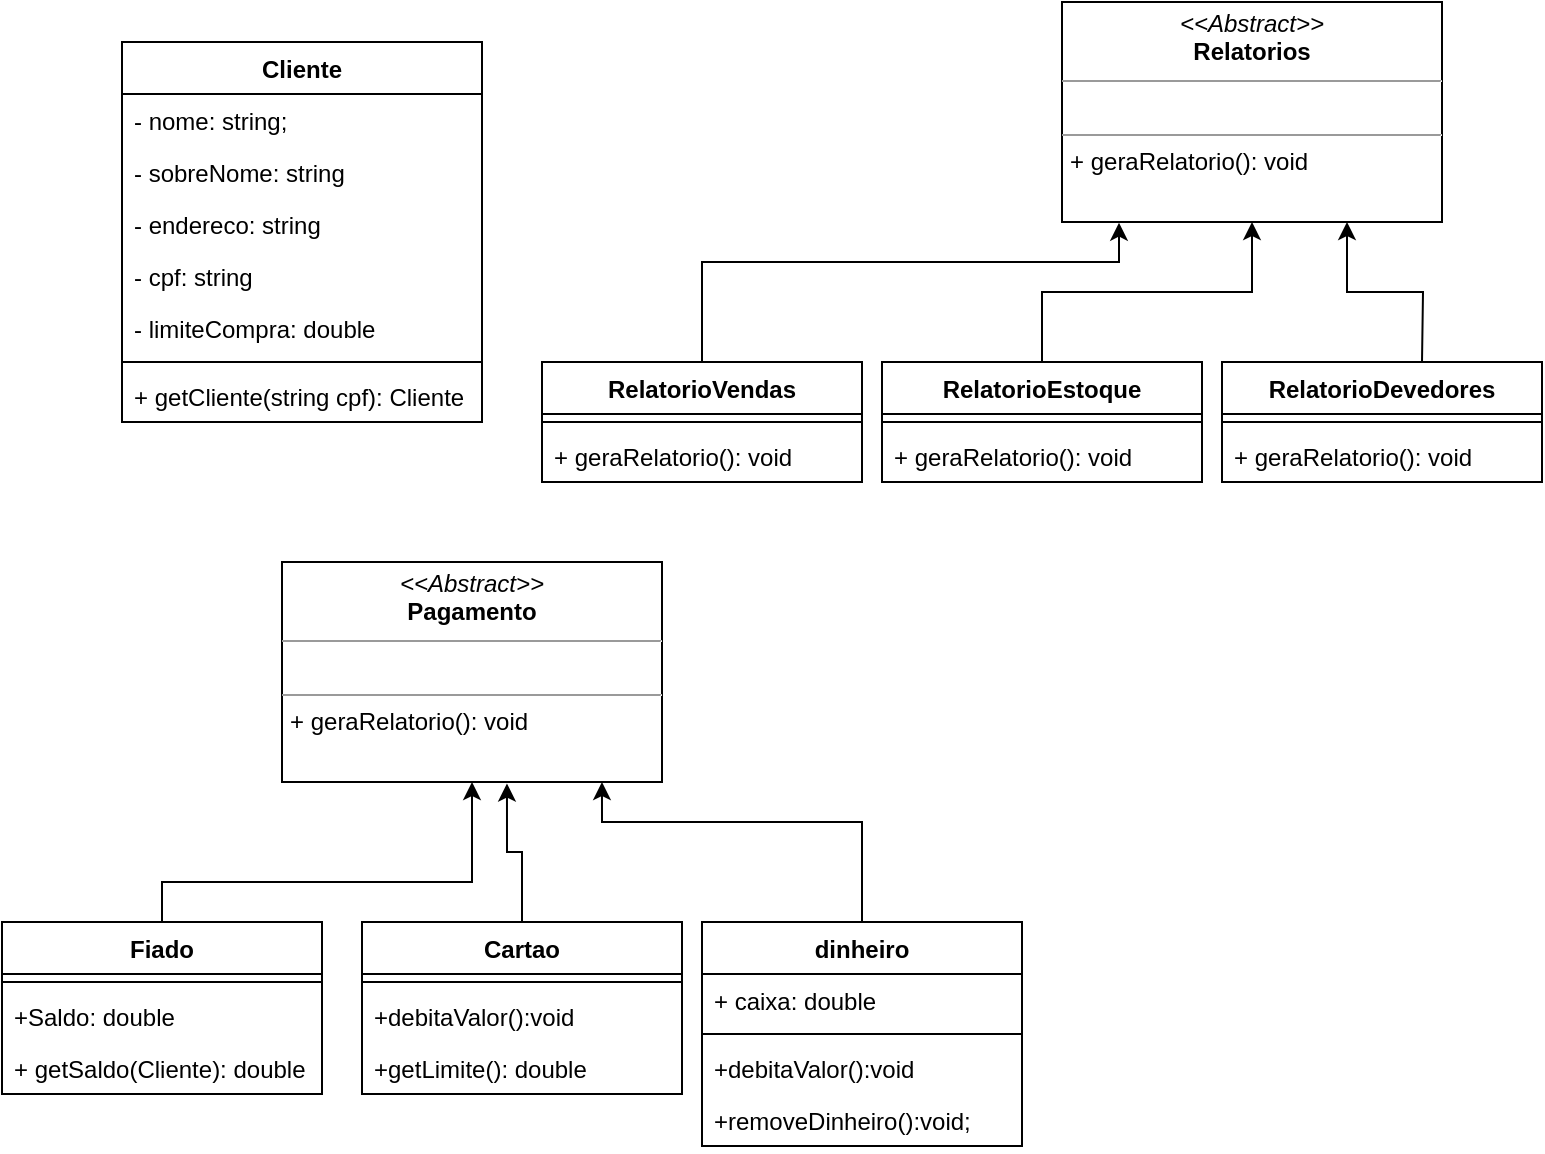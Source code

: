 <mxfile version="13.9.2" type="github">
  <diagram id="7c5LWkBbJ1xlI4VNdV-U" name="Page-1">
    <mxGraphModel dx="1088" dy="591" grid="1" gridSize="10" guides="1" tooltips="1" connect="1" arrows="1" fold="1" page="1" pageScale="1" pageWidth="827" pageHeight="1169" math="0" shadow="0">
      <root>
        <mxCell id="0" />
        <mxCell id="1" parent="0" />
        <mxCell id="uCO61I7Kqta0Dm2Uan-q-63" value="Cliente" style="swimlane;fontStyle=1;align=center;verticalAlign=top;childLayout=stackLayout;horizontal=1;startSize=26;horizontalStack=0;resizeParent=1;resizeParentMax=0;resizeLast=0;collapsible=1;marginBottom=0;" parent="1" vertex="1">
          <mxGeometry x="100" y="80" width="180" height="190" as="geometry">
            <mxRectangle x="80" y="-60" width="70" height="26" as="alternateBounds" />
          </mxGeometry>
        </mxCell>
        <mxCell id="uCO61I7Kqta0Dm2Uan-q-64" value="- nome: string;" style="text;strokeColor=none;fillColor=none;align=left;verticalAlign=top;spacingLeft=4;spacingRight=4;overflow=hidden;rotatable=0;points=[[0,0.5],[1,0.5]];portConstraint=eastwest;" parent="uCO61I7Kqta0Dm2Uan-q-63" vertex="1">
          <mxGeometry y="26" width="180" height="26" as="geometry" />
        </mxCell>
        <mxCell id="uCO61I7Kqta0Dm2Uan-q-69" value="- sobreNome: string" style="text;strokeColor=none;fillColor=none;align=left;verticalAlign=top;spacingLeft=4;spacingRight=4;overflow=hidden;rotatable=0;points=[[0,0.5],[1,0.5]];portConstraint=eastwest;" parent="uCO61I7Kqta0Dm2Uan-q-63" vertex="1">
          <mxGeometry y="52" width="180" height="26" as="geometry" />
        </mxCell>
        <mxCell id="uCO61I7Kqta0Dm2Uan-q-68" value="- endereco: string" style="text;strokeColor=none;fillColor=none;align=left;verticalAlign=top;spacingLeft=4;spacingRight=4;overflow=hidden;rotatable=0;points=[[0,0.5],[1,0.5]];portConstraint=eastwest;" parent="uCO61I7Kqta0Dm2Uan-q-63" vertex="1">
          <mxGeometry y="78" width="180" height="26" as="geometry" />
        </mxCell>
        <mxCell id="uCO61I7Kqta0Dm2Uan-q-70" value="- cpf: string" style="text;strokeColor=none;fillColor=none;align=left;verticalAlign=top;spacingLeft=4;spacingRight=4;overflow=hidden;rotatable=0;points=[[0,0.5],[1,0.5]];portConstraint=eastwest;" parent="uCO61I7Kqta0Dm2Uan-q-63" vertex="1">
          <mxGeometry y="104" width="180" height="26" as="geometry" />
        </mxCell>
        <mxCell id="uCO61I7Kqta0Dm2Uan-q-71" value="- limiteCompra: double" style="text;strokeColor=none;fillColor=none;align=left;verticalAlign=top;spacingLeft=4;spacingRight=4;overflow=hidden;rotatable=0;points=[[0,0.5],[1,0.5]];portConstraint=eastwest;" parent="uCO61I7Kqta0Dm2Uan-q-63" vertex="1">
          <mxGeometry y="130" width="180" height="26" as="geometry" />
        </mxCell>
        <mxCell id="uCO61I7Kqta0Dm2Uan-q-65" value="" style="line;strokeWidth=1;fillColor=none;align=left;verticalAlign=middle;spacingTop=-1;spacingLeft=3;spacingRight=3;rotatable=0;labelPosition=right;points=[];portConstraint=eastwest;" parent="uCO61I7Kqta0Dm2Uan-q-63" vertex="1">
          <mxGeometry y="156" width="180" height="8" as="geometry" />
        </mxCell>
        <mxCell id="uCO61I7Kqta0Dm2Uan-q-66" value="+ getCliente(string cpf): Cliente" style="text;strokeColor=none;fillColor=none;align=left;verticalAlign=top;spacingLeft=4;spacingRight=4;overflow=hidden;rotatable=0;points=[[0,0.5],[1,0.5]];portConstraint=eastwest;" parent="uCO61I7Kqta0Dm2Uan-q-63" vertex="1">
          <mxGeometry y="164" width="180" height="26" as="geometry" />
        </mxCell>
        <mxCell id="AiuDJ55Vt_C-Ha3ap3RQ-9" style="edgeStyle=orthogonalEdgeStyle;rounded=0;orthogonalLoop=1;jettySize=auto;html=1;entryX=0.5;entryY=1;entryDx=0;entryDy=0;" edge="1" parent="1" target="AiuDJ55Vt_C-Ha3ap3RQ-8">
          <mxGeometry relative="1" as="geometry">
            <mxPoint x="120" y="520" as="sourcePoint" />
            <Array as="points">
              <mxPoint x="120" y="500" />
              <mxPoint x="275" y="500" />
            </Array>
          </mxGeometry>
        </mxCell>
        <mxCell id="uCO61I7Kqta0Dm2Uan-q-73" value="Fiado" style="swimlane;fontStyle=1;align=center;verticalAlign=top;childLayout=stackLayout;horizontal=1;startSize=26;horizontalStack=0;resizeParent=1;resizeParentMax=0;resizeLast=0;collapsible=1;marginBottom=0;" parent="1" vertex="1">
          <mxGeometry x="40" y="520" width="160" height="86" as="geometry">
            <mxRectangle x="360" y="-60" width="60" height="26" as="alternateBounds" />
          </mxGeometry>
        </mxCell>
        <mxCell id="uCO61I7Kqta0Dm2Uan-q-75" value="" style="line;strokeWidth=1;fillColor=none;align=left;verticalAlign=middle;spacingTop=-1;spacingLeft=3;spacingRight=3;rotatable=0;labelPosition=right;points=[];portConstraint=eastwest;" parent="uCO61I7Kqta0Dm2Uan-q-73" vertex="1">
          <mxGeometry y="26" width="160" height="8" as="geometry" />
        </mxCell>
        <mxCell id="uCO61I7Kqta0Dm2Uan-q-74" value="+Saldo: double" style="text;strokeColor=none;fillColor=none;align=left;verticalAlign=top;spacingLeft=4;spacingRight=4;overflow=hidden;rotatable=0;points=[[0,0.5],[1,0.5]];portConstraint=eastwest;" parent="uCO61I7Kqta0Dm2Uan-q-73" vertex="1">
          <mxGeometry y="34" width="160" height="26" as="geometry" />
        </mxCell>
        <mxCell id="uCO61I7Kqta0Dm2Uan-q-76" value="+ getSaldo(Cliente): double" style="text;strokeColor=none;fillColor=none;align=left;verticalAlign=top;spacingLeft=4;spacingRight=4;overflow=hidden;rotatable=0;points=[[0,0.5],[1,0.5]];portConstraint=eastwest;" parent="uCO61I7Kqta0Dm2Uan-q-73" vertex="1">
          <mxGeometry y="60" width="160" height="26" as="geometry" />
        </mxCell>
        <mxCell id="uCO61I7Kqta0Dm2Uan-q-81" value="&lt;p style=&quot;margin: 0px ; margin-top: 4px ; text-align: center&quot;&gt;&lt;i&gt;&amp;lt;&amp;lt;Abstract&amp;gt;&amp;gt;&lt;/i&gt;&lt;br&gt;&lt;b&gt;Relatorios&lt;/b&gt;&lt;/p&gt;&lt;hr size=&quot;1&quot;&gt;&lt;p style=&quot;margin: 0px ; margin-left: 4px&quot;&gt;&lt;br&gt;&lt;/p&gt;&lt;hr size=&quot;1&quot;&gt;&lt;p style=&quot;margin: 0px ; margin-left: 4px&quot;&gt;+ geraRelatorio(): void&lt;br&gt;&lt;br&gt;&lt;/p&gt;" style="verticalAlign=top;align=left;overflow=fill;fontSize=12;fontFamily=Helvetica;html=1;" parent="1" vertex="1">
          <mxGeometry x="570" y="60" width="190" height="110" as="geometry" />
        </mxCell>
        <mxCell id="AiuDJ55Vt_C-Ha3ap3RQ-5" style="edgeStyle=orthogonalEdgeStyle;rounded=0;orthogonalLoop=1;jettySize=auto;html=1;entryX=0.75;entryY=1;entryDx=0;entryDy=0;" edge="1" parent="1" target="uCO61I7Kqta0Dm2Uan-q-81">
          <mxGeometry relative="1" as="geometry">
            <mxPoint x="750" y="240" as="sourcePoint" />
          </mxGeometry>
        </mxCell>
        <mxCell id="uCO61I7Kqta0Dm2Uan-q-82" value="RelatorioDevedores" style="swimlane;fontStyle=1;align=center;verticalAlign=top;childLayout=stackLayout;horizontal=1;startSize=26;horizontalStack=0;resizeParent=1;resizeParentMax=0;resizeLast=0;collapsible=1;marginBottom=0;" parent="1" vertex="1">
          <mxGeometry x="650" y="240" width="160" height="60" as="geometry" />
        </mxCell>
        <mxCell id="uCO61I7Kqta0Dm2Uan-q-84" value="" style="line;strokeWidth=1;fillColor=none;align=left;verticalAlign=middle;spacingTop=-1;spacingLeft=3;spacingRight=3;rotatable=0;labelPosition=right;points=[];portConstraint=eastwest;" parent="uCO61I7Kqta0Dm2Uan-q-82" vertex="1">
          <mxGeometry y="26" width="160" height="8" as="geometry" />
        </mxCell>
        <mxCell id="uCO61I7Kqta0Dm2Uan-q-85" value="+ geraRelatorio(): void" style="text;strokeColor=none;fillColor=none;align=left;verticalAlign=top;spacingLeft=4;spacingRight=4;overflow=hidden;rotatable=0;points=[[0,0.5],[1,0.5]];portConstraint=eastwest;" parent="uCO61I7Kqta0Dm2Uan-q-82" vertex="1">
          <mxGeometry y="34" width="160" height="26" as="geometry" />
        </mxCell>
        <mxCell id="AiuDJ55Vt_C-Ha3ap3RQ-6" style="edgeStyle=orthogonalEdgeStyle;rounded=0;orthogonalLoop=1;jettySize=auto;html=1;entryX=0.5;entryY=1;entryDx=0;entryDy=0;" edge="1" parent="1" source="uCO61I7Kqta0Dm2Uan-q-86" target="uCO61I7Kqta0Dm2Uan-q-81">
          <mxGeometry relative="1" as="geometry" />
        </mxCell>
        <mxCell id="uCO61I7Kqta0Dm2Uan-q-86" value="RelatorioEstoque" style="swimlane;fontStyle=1;align=center;verticalAlign=top;childLayout=stackLayout;horizontal=1;startSize=26;horizontalStack=0;resizeParent=1;resizeParentMax=0;resizeLast=0;collapsible=1;marginBottom=0;" parent="1" vertex="1">
          <mxGeometry x="480" y="240" width="160" height="60" as="geometry" />
        </mxCell>
        <mxCell id="uCO61I7Kqta0Dm2Uan-q-88" value="" style="line;strokeWidth=1;fillColor=none;align=left;verticalAlign=middle;spacingTop=-1;spacingLeft=3;spacingRight=3;rotatable=0;labelPosition=right;points=[];portConstraint=eastwest;" parent="uCO61I7Kqta0Dm2Uan-q-86" vertex="1">
          <mxGeometry y="26" width="160" height="8" as="geometry" />
        </mxCell>
        <mxCell id="uCO61I7Kqta0Dm2Uan-q-89" value="+ geraRelatorio(): void" style="text;strokeColor=none;fillColor=none;align=left;verticalAlign=top;spacingLeft=4;spacingRight=4;overflow=hidden;rotatable=0;points=[[0,0.5],[1,0.5]];portConstraint=eastwest;" parent="uCO61I7Kqta0Dm2Uan-q-86" vertex="1">
          <mxGeometry y="34" width="160" height="26" as="geometry" />
        </mxCell>
        <mxCell id="AiuDJ55Vt_C-Ha3ap3RQ-7" style="edgeStyle=orthogonalEdgeStyle;rounded=0;orthogonalLoop=1;jettySize=auto;html=1;entryX=0.15;entryY=1.003;entryDx=0;entryDy=0;entryPerimeter=0;" edge="1" parent="1" source="AiuDJ55Vt_C-Ha3ap3RQ-1" target="uCO61I7Kqta0Dm2Uan-q-81">
          <mxGeometry relative="1" as="geometry">
            <Array as="points">
              <mxPoint x="390" y="190" />
              <mxPoint x="598" y="190" />
            </Array>
          </mxGeometry>
        </mxCell>
        <mxCell id="AiuDJ55Vt_C-Ha3ap3RQ-1" value="RelatorioVendas" style="swimlane;fontStyle=1;align=center;verticalAlign=top;childLayout=stackLayout;horizontal=1;startSize=26;horizontalStack=0;resizeParent=1;resizeParentMax=0;resizeLast=0;collapsible=1;marginBottom=0;" vertex="1" parent="1">
          <mxGeometry x="310" y="240" width="160" height="60" as="geometry" />
        </mxCell>
        <mxCell id="AiuDJ55Vt_C-Ha3ap3RQ-3" value="" style="line;strokeWidth=1;fillColor=none;align=left;verticalAlign=middle;spacingTop=-1;spacingLeft=3;spacingRight=3;rotatable=0;labelPosition=right;points=[];portConstraint=eastwest;" vertex="1" parent="AiuDJ55Vt_C-Ha3ap3RQ-1">
          <mxGeometry y="26" width="160" height="8" as="geometry" />
        </mxCell>
        <mxCell id="AiuDJ55Vt_C-Ha3ap3RQ-4" value="+ geraRelatorio(): void" style="text;strokeColor=none;fillColor=none;align=left;verticalAlign=top;spacingLeft=4;spacingRight=4;overflow=hidden;rotatable=0;points=[[0,0.5],[1,0.5]];portConstraint=eastwest;" vertex="1" parent="AiuDJ55Vt_C-Ha3ap3RQ-1">
          <mxGeometry y="34" width="160" height="26" as="geometry" />
        </mxCell>
        <mxCell id="AiuDJ55Vt_C-Ha3ap3RQ-8" value="&lt;p style=&quot;margin: 0px ; margin-top: 4px ; text-align: center&quot;&gt;&lt;i&gt;&amp;lt;&amp;lt;Abstract&amp;gt;&amp;gt;&lt;/i&gt;&lt;br&gt;&lt;b&gt;Pagamento&lt;/b&gt;&lt;/p&gt;&lt;hr size=&quot;1&quot;&gt;&lt;p style=&quot;margin: 0px ; margin-left: 4px&quot;&gt;&lt;br&gt;&lt;/p&gt;&lt;hr size=&quot;1&quot;&gt;&lt;p style=&quot;margin: 0px ; margin-left: 4px&quot;&gt;+ geraRelatorio(): void&lt;br&gt;&lt;br&gt;&lt;/p&gt;" style="verticalAlign=top;align=left;overflow=fill;fontSize=12;fontFamily=Helvetica;html=1;" vertex="1" parent="1">
          <mxGeometry x="180" y="340" width="190" height="110" as="geometry" />
        </mxCell>
        <mxCell id="AiuDJ55Vt_C-Ha3ap3RQ-16" style="edgeStyle=orthogonalEdgeStyle;rounded=0;orthogonalLoop=1;jettySize=auto;html=1;entryX=0.592;entryY=1.007;entryDx=0;entryDy=0;entryPerimeter=0;" edge="1" parent="1" source="AiuDJ55Vt_C-Ha3ap3RQ-10" target="AiuDJ55Vt_C-Ha3ap3RQ-8">
          <mxGeometry relative="1" as="geometry" />
        </mxCell>
        <mxCell id="AiuDJ55Vt_C-Ha3ap3RQ-10" value="Cartao" style="swimlane;fontStyle=1;align=center;verticalAlign=top;childLayout=stackLayout;horizontal=1;startSize=26;horizontalStack=0;resizeParent=1;resizeParentMax=0;resizeLast=0;collapsible=1;marginBottom=0;" vertex="1" parent="1">
          <mxGeometry x="220" y="520" width="160" height="86" as="geometry">
            <mxRectangle x="360" y="-60" width="60" height="26" as="alternateBounds" />
          </mxGeometry>
        </mxCell>
        <mxCell id="AiuDJ55Vt_C-Ha3ap3RQ-12" value="" style="line;strokeWidth=1;fillColor=none;align=left;verticalAlign=middle;spacingTop=-1;spacingLeft=3;spacingRight=3;rotatable=0;labelPosition=right;points=[];portConstraint=eastwest;" vertex="1" parent="AiuDJ55Vt_C-Ha3ap3RQ-10">
          <mxGeometry y="26" width="160" height="8" as="geometry" />
        </mxCell>
        <mxCell id="AiuDJ55Vt_C-Ha3ap3RQ-14" value="+debitaValor():void" style="text;strokeColor=none;fillColor=none;align=left;verticalAlign=top;spacingLeft=4;spacingRight=4;overflow=hidden;rotatable=0;points=[[0,0.5],[1,0.5]];portConstraint=eastwest;" vertex="1" parent="AiuDJ55Vt_C-Ha3ap3RQ-10">
          <mxGeometry y="34" width="160" height="26" as="geometry" />
        </mxCell>
        <mxCell id="AiuDJ55Vt_C-Ha3ap3RQ-13" value="+getLimite(): double" style="text;strokeColor=none;fillColor=none;align=left;verticalAlign=top;spacingLeft=4;spacingRight=4;overflow=hidden;rotatable=0;points=[[0,0.5],[1,0.5]];portConstraint=eastwest;" vertex="1" parent="AiuDJ55Vt_C-Ha3ap3RQ-10">
          <mxGeometry y="60" width="160" height="26" as="geometry" />
        </mxCell>
        <mxCell id="AiuDJ55Vt_C-Ha3ap3RQ-21" style="edgeStyle=orthogonalEdgeStyle;rounded=0;orthogonalLoop=1;jettySize=auto;html=1;entryX=0.842;entryY=1;entryDx=0;entryDy=0;entryPerimeter=0;" edge="1" parent="1" source="AiuDJ55Vt_C-Ha3ap3RQ-17" target="AiuDJ55Vt_C-Ha3ap3RQ-8">
          <mxGeometry relative="1" as="geometry">
            <Array as="points">
              <mxPoint x="470" y="470" />
              <mxPoint x="340" y="470" />
            </Array>
          </mxGeometry>
        </mxCell>
        <mxCell id="AiuDJ55Vt_C-Ha3ap3RQ-17" value="dinheiro" style="swimlane;fontStyle=1;align=center;verticalAlign=top;childLayout=stackLayout;horizontal=1;startSize=26;horizontalStack=0;resizeParent=1;resizeParentMax=0;resizeLast=0;collapsible=1;marginBottom=0;" vertex="1" parent="1">
          <mxGeometry x="390" y="520" width="160" height="112" as="geometry">
            <mxRectangle x="360" y="-60" width="60" height="26" as="alternateBounds" />
          </mxGeometry>
        </mxCell>
        <mxCell id="AiuDJ55Vt_C-Ha3ap3RQ-22" value="+ caixa: double" style="text;strokeColor=none;fillColor=none;align=left;verticalAlign=top;spacingLeft=4;spacingRight=4;overflow=hidden;rotatable=0;points=[[0,0.5],[1,0.5]];portConstraint=eastwest;" vertex="1" parent="AiuDJ55Vt_C-Ha3ap3RQ-17">
          <mxGeometry y="26" width="160" height="26" as="geometry" />
        </mxCell>
        <mxCell id="AiuDJ55Vt_C-Ha3ap3RQ-18" value="" style="line;strokeWidth=1;fillColor=none;align=left;verticalAlign=middle;spacingTop=-1;spacingLeft=3;spacingRight=3;rotatable=0;labelPosition=right;points=[];portConstraint=eastwest;" vertex="1" parent="AiuDJ55Vt_C-Ha3ap3RQ-17">
          <mxGeometry y="52" width="160" height="8" as="geometry" />
        </mxCell>
        <mxCell id="AiuDJ55Vt_C-Ha3ap3RQ-19" value="+debitaValor():void" style="text;strokeColor=none;fillColor=none;align=left;verticalAlign=top;spacingLeft=4;spacingRight=4;overflow=hidden;rotatable=0;points=[[0,0.5],[1,0.5]];portConstraint=eastwest;" vertex="1" parent="AiuDJ55Vt_C-Ha3ap3RQ-17">
          <mxGeometry y="60" width="160" height="26" as="geometry" />
        </mxCell>
        <mxCell id="AiuDJ55Vt_C-Ha3ap3RQ-20" value="+removeDinheiro():void;" style="text;strokeColor=none;fillColor=none;align=left;verticalAlign=top;spacingLeft=4;spacingRight=4;overflow=hidden;rotatable=0;points=[[0,0.5],[1,0.5]];portConstraint=eastwest;" vertex="1" parent="AiuDJ55Vt_C-Ha3ap3RQ-17">
          <mxGeometry y="86" width="160" height="26" as="geometry" />
        </mxCell>
      </root>
    </mxGraphModel>
  </diagram>
</mxfile>
